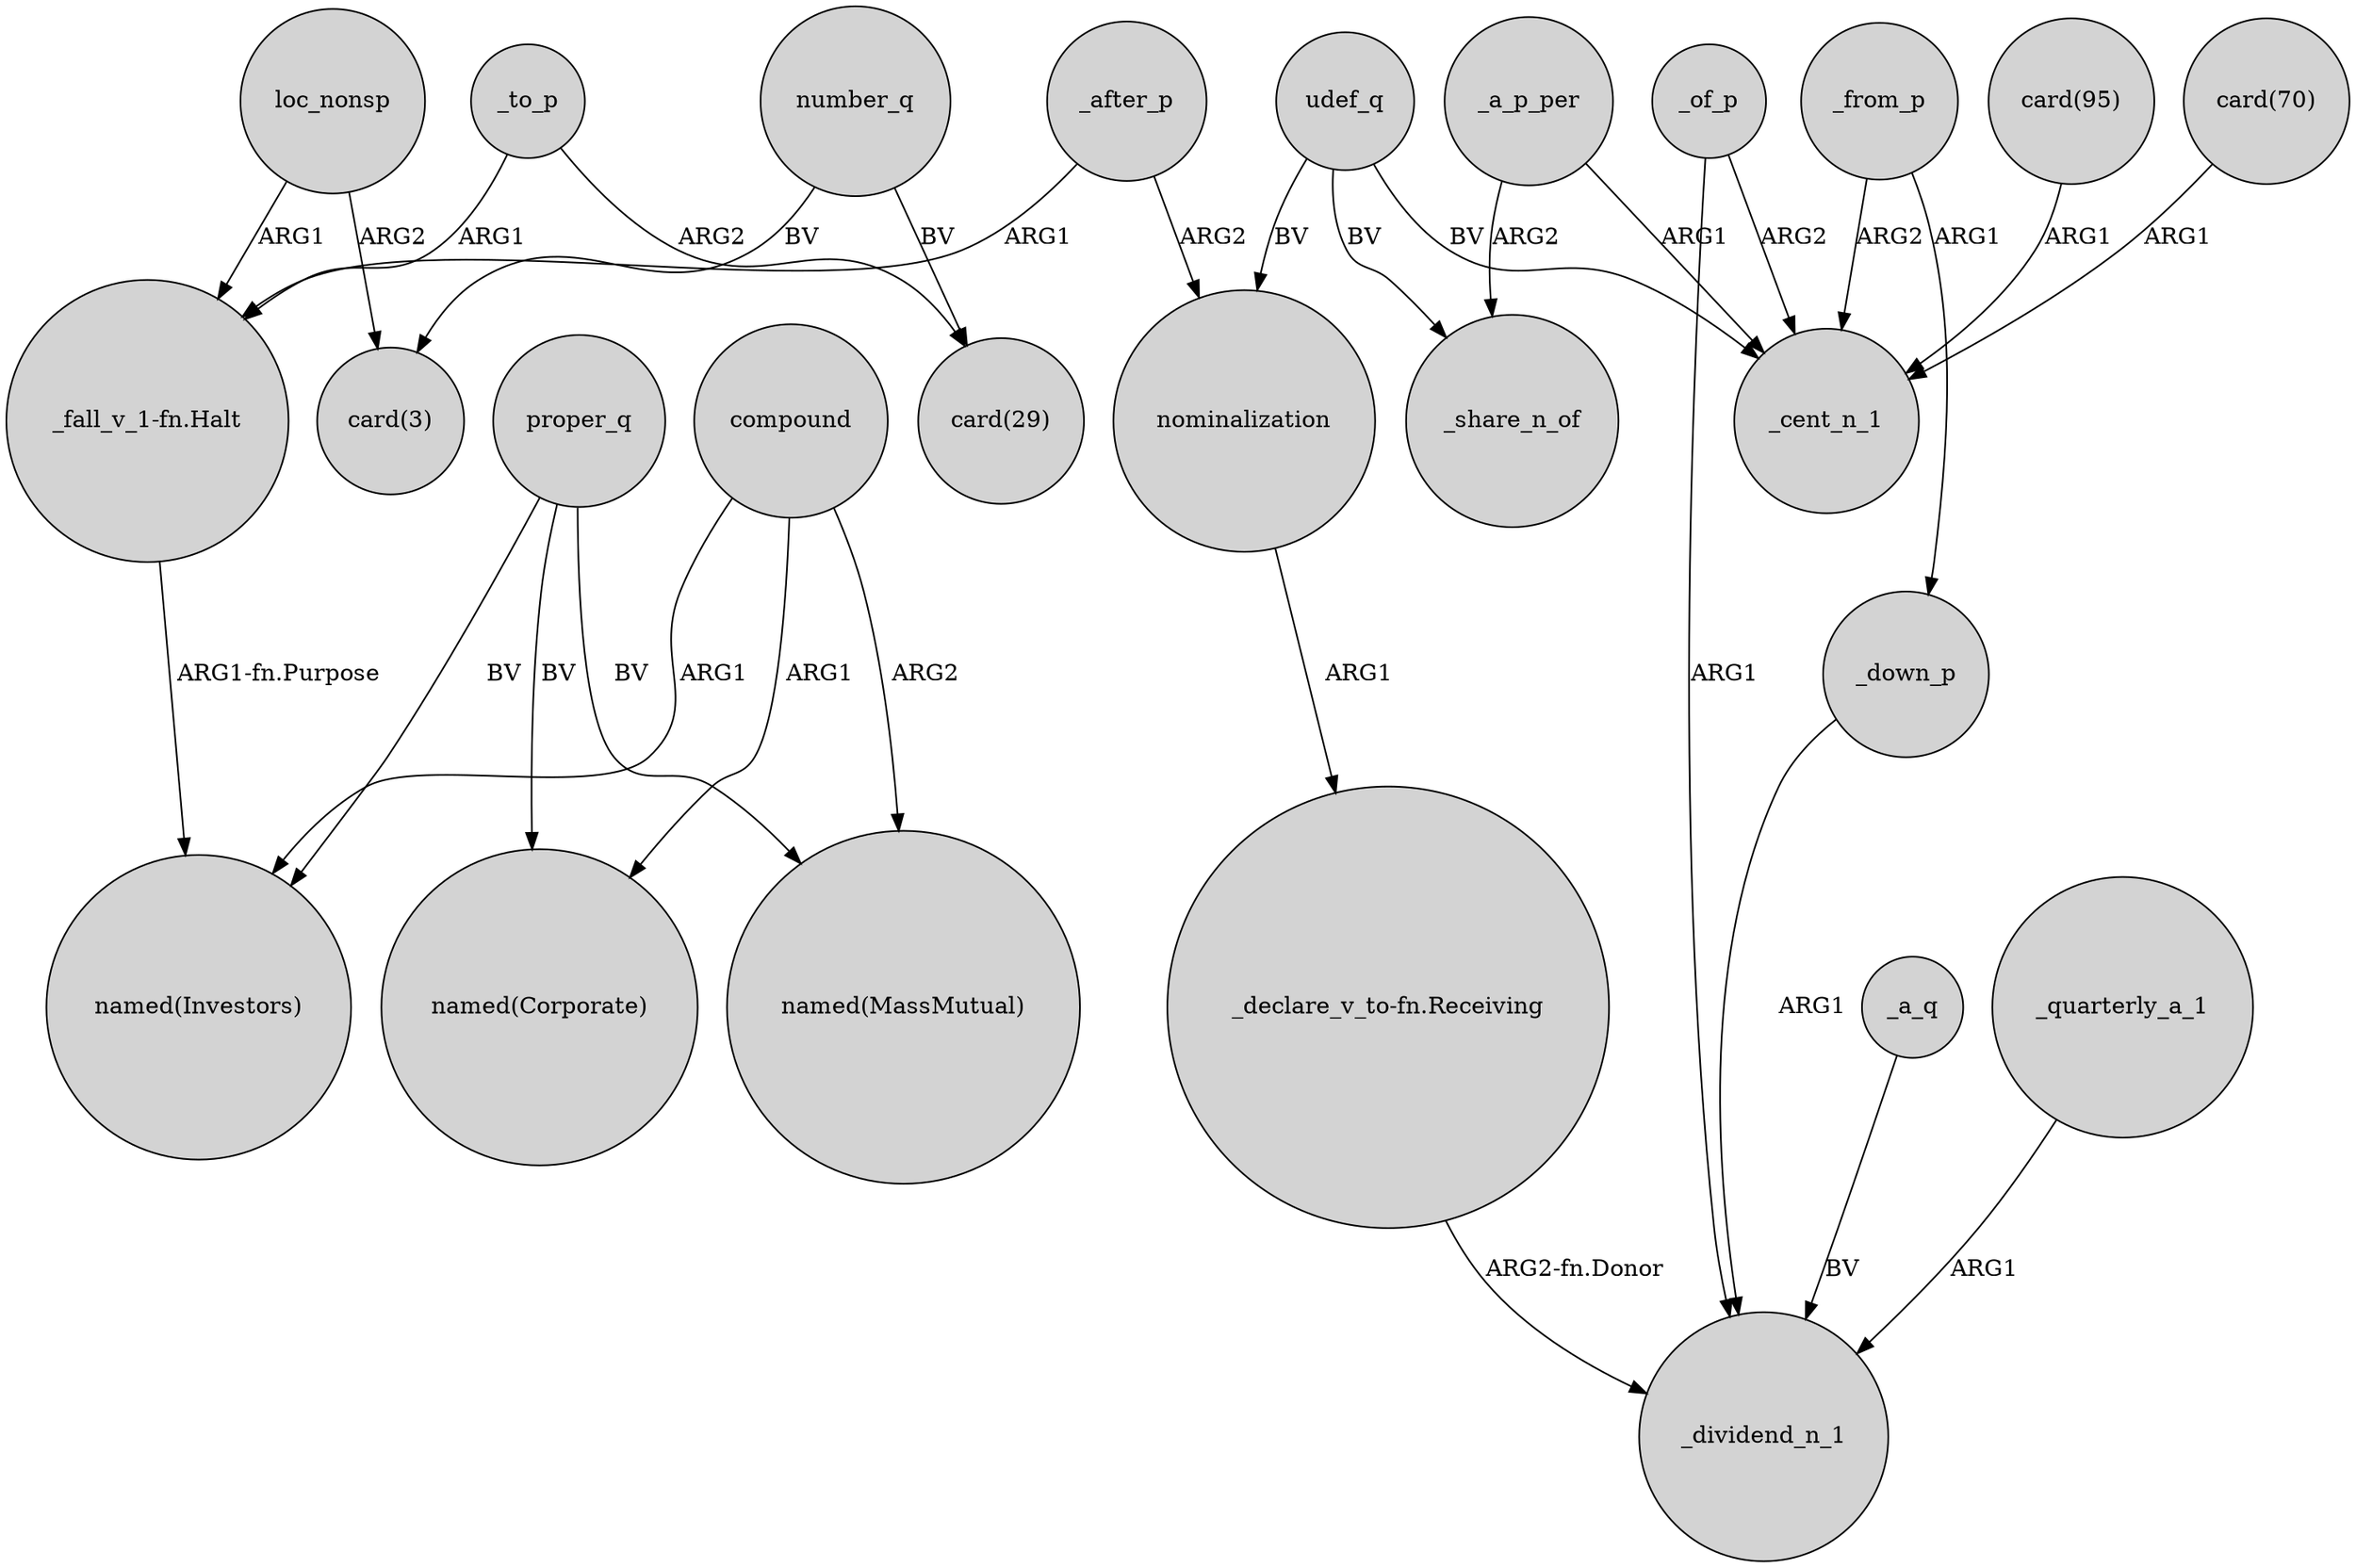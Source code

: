 digraph {
	node [shape=circle style=filled]
	_after_p -> "_fall_v_1-fn.Halt" [label=ARG1]
	_of_p -> _dividend_n_1 [label=ARG1]
	_a_p_per -> _cent_n_1 [label=ARG1]
	_from_p -> _cent_n_1 [label=ARG2]
	udef_q -> nominalization [label=BV]
	compound -> "named(Investors)" [label=ARG1]
	_a_q -> _dividend_n_1 [label=BV]
	udef_q -> _cent_n_1 [label=BV]
	_after_p -> nominalization [label=ARG2]
	_of_p -> _cent_n_1 [label=ARG2]
	_from_p -> _down_p [label=ARG1]
	loc_nonsp -> "_fall_v_1-fn.Halt" [label=ARG1]
	loc_nonsp -> "card(3)" [label=ARG2]
	"card(95)" -> _cent_n_1 [label=ARG1]
	_a_p_per -> _share_n_of [label=ARG2]
	"_fall_v_1-fn.Halt" -> "named(Investors)" [label="ARG1-fn.Purpose"]
	compound -> "named(Corporate)" [label=ARG1]
	proper_q -> "named(MassMutual)" [label=BV]
	udef_q -> _share_n_of [label=BV]
	_quarterly_a_1 -> _dividend_n_1 [label=ARG1]
	_down_p -> _dividend_n_1 [label=ARG1]
	compound -> "named(MassMutual)" [label=ARG2]
	"_declare_v_to-fn.Receiving" -> _dividend_n_1 [label="ARG2-fn.Donor"]
	_to_p -> "card(29)" [label=ARG2]
	number_q -> "card(29)" [label=BV]
	proper_q -> "named(Corporate)" [label=BV]
	proper_q -> "named(Investors)" [label=BV]
	number_q -> "card(3)" [label=BV]
	_to_p -> "_fall_v_1-fn.Halt" [label=ARG1]
	nominalization -> "_declare_v_to-fn.Receiving" [label=ARG1]
	"card(70)" -> _cent_n_1 [label=ARG1]
}
